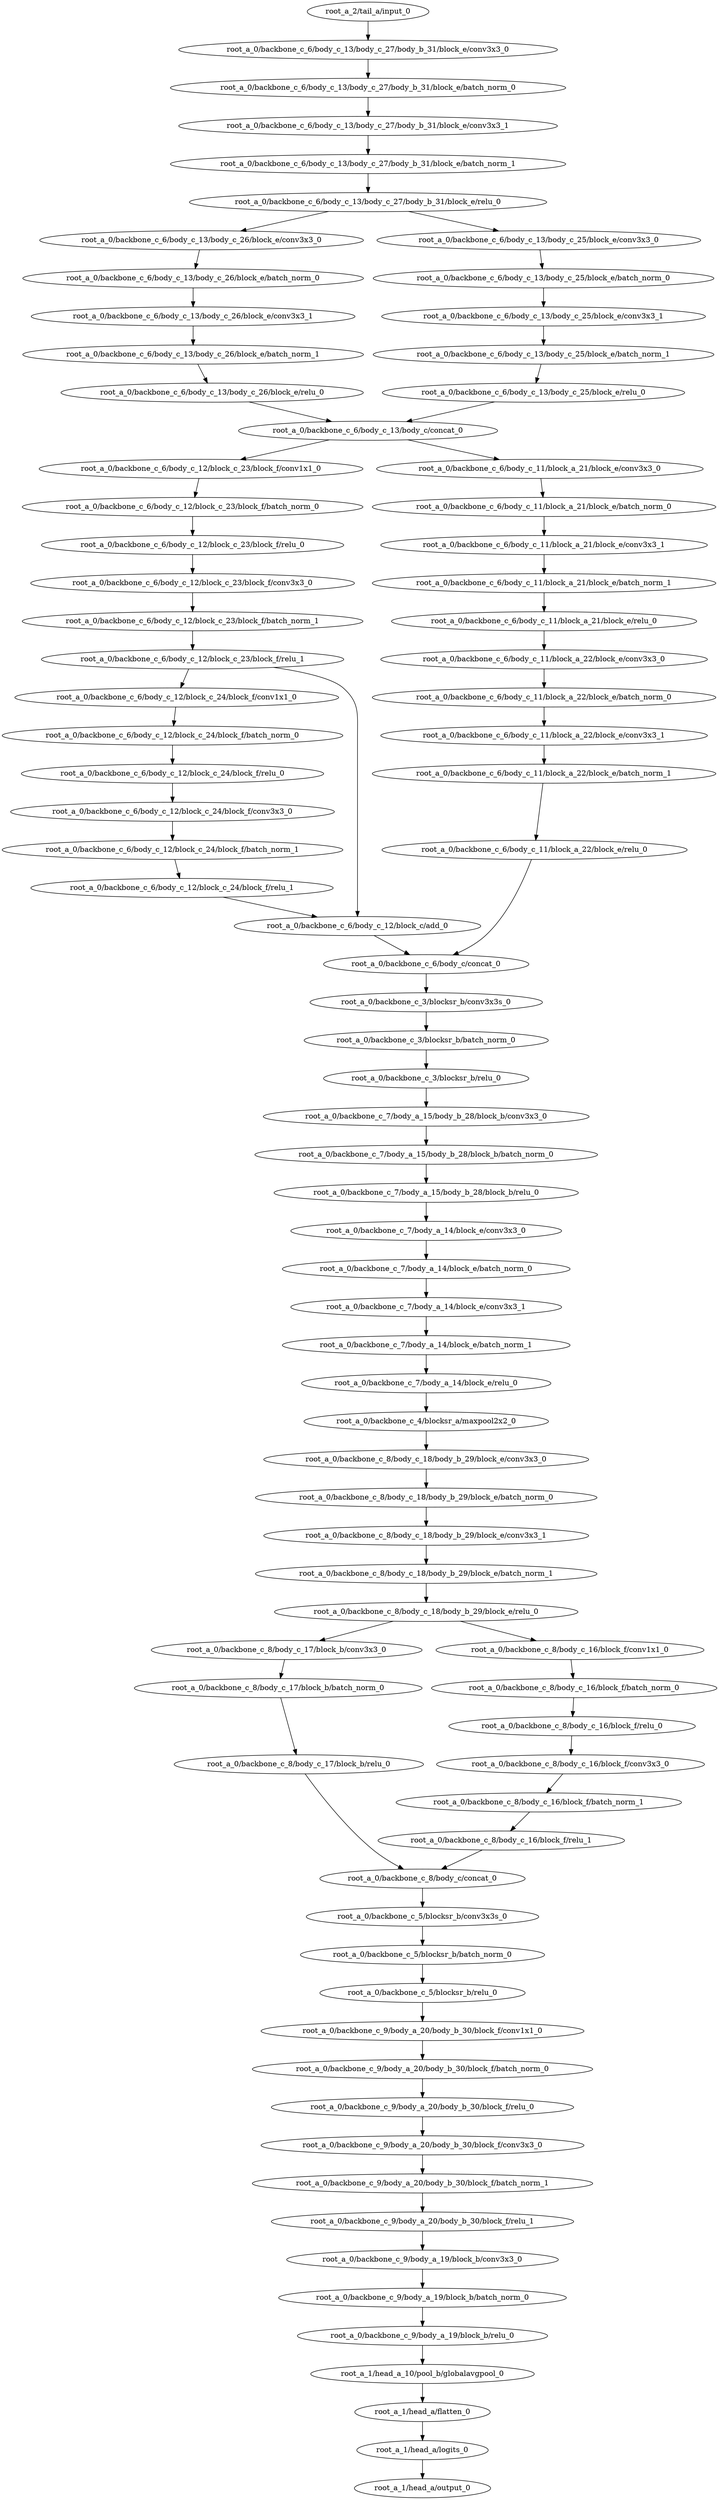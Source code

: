digraph root_a {
	"root_a_2/tail_a/input_0"
	"root_a_0/backbone_c_6/body_c_13/body_c_27/body_b_31/block_e/conv3x3_0"
	"root_a_0/backbone_c_6/body_c_13/body_c_27/body_b_31/block_e/batch_norm_0"
	"root_a_0/backbone_c_6/body_c_13/body_c_27/body_b_31/block_e/conv3x3_1"
	"root_a_0/backbone_c_6/body_c_13/body_c_27/body_b_31/block_e/batch_norm_1"
	"root_a_0/backbone_c_6/body_c_13/body_c_27/body_b_31/block_e/relu_0"
	"root_a_0/backbone_c_6/body_c_13/body_c_26/block_e/conv3x3_0"
	"root_a_0/backbone_c_6/body_c_13/body_c_26/block_e/batch_norm_0"
	"root_a_0/backbone_c_6/body_c_13/body_c_26/block_e/conv3x3_1"
	"root_a_0/backbone_c_6/body_c_13/body_c_26/block_e/batch_norm_1"
	"root_a_0/backbone_c_6/body_c_13/body_c_26/block_e/relu_0"
	"root_a_0/backbone_c_6/body_c_13/body_c_25/block_e/conv3x3_0"
	"root_a_0/backbone_c_6/body_c_13/body_c_25/block_e/batch_norm_0"
	"root_a_0/backbone_c_6/body_c_13/body_c_25/block_e/conv3x3_1"
	"root_a_0/backbone_c_6/body_c_13/body_c_25/block_e/batch_norm_1"
	"root_a_0/backbone_c_6/body_c_13/body_c_25/block_e/relu_0"
	"root_a_0/backbone_c_6/body_c_13/body_c/concat_0"
	"root_a_0/backbone_c_6/body_c_12/block_c_23/block_f/conv1x1_0"
	"root_a_0/backbone_c_6/body_c_12/block_c_23/block_f/batch_norm_0"
	"root_a_0/backbone_c_6/body_c_12/block_c_23/block_f/relu_0"
	"root_a_0/backbone_c_6/body_c_12/block_c_23/block_f/conv3x3_0"
	"root_a_0/backbone_c_6/body_c_12/block_c_23/block_f/batch_norm_1"
	"root_a_0/backbone_c_6/body_c_12/block_c_23/block_f/relu_1"
	"root_a_0/backbone_c_6/body_c_12/block_c_24/block_f/conv1x1_0"
	"root_a_0/backbone_c_6/body_c_12/block_c_24/block_f/batch_norm_0"
	"root_a_0/backbone_c_6/body_c_12/block_c_24/block_f/relu_0"
	"root_a_0/backbone_c_6/body_c_12/block_c_24/block_f/conv3x3_0"
	"root_a_0/backbone_c_6/body_c_12/block_c_24/block_f/batch_norm_1"
	"root_a_0/backbone_c_6/body_c_12/block_c_24/block_f/relu_1"
	"root_a_0/backbone_c_6/body_c_12/block_c/add_0"
	"root_a_0/backbone_c_6/body_c_11/block_a_21/block_e/conv3x3_0"
	"root_a_0/backbone_c_6/body_c_11/block_a_21/block_e/batch_norm_0"
	"root_a_0/backbone_c_6/body_c_11/block_a_21/block_e/conv3x3_1"
	"root_a_0/backbone_c_6/body_c_11/block_a_21/block_e/batch_norm_1"
	"root_a_0/backbone_c_6/body_c_11/block_a_21/block_e/relu_0"
	"root_a_0/backbone_c_6/body_c_11/block_a_22/block_e/conv3x3_0"
	"root_a_0/backbone_c_6/body_c_11/block_a_22/block_e/batch_norm_0"
	"root_a_0/backbone_c_6/body_c_11/block_a_22/block_e/conv3x3_1"
	"root_a_0/backbone_c_6/body_c_11/block_a_22/block_e/batch_norm_1"
	"root_a_0/backbone_c_6/body_c_11/block_a_22/block_e/relu_0"
	"root_a_0/backbone_c_6/body_c/concat_0"
	"root_a_0/backbone_c_3/blocksr_b/conv3x3s_0"
	"root_a_0/backbone_c_3/blocksr_b/batch_norm_0"
	"root_a_0/backbone_c_3/blocksr_b/relu_0"
	"root_a_0/backbone_c_7/body_a_15/body_b_28/block_b/conv3x3_0"
	"root_a_0/backbone_c_7/body_a_15/body_b_28/block_b/batch_norm_0"
	"root_a_0/backbone_c_7/body_a_15/body_b_28/block_b/relu_0"
	"root_a_0/backbone_c_7/body_a_14/block_e/conv3x3_0"
	"root_a_0/backbone_c_7/body_a_14/block_e/batch_norm_0"
	"root_a_0/backbone_c_7/body_a_14/block_e/conv3x3_1"
	"root_a_0/backbone_c_7/body_a_14/block_e/batch_norm_1"
	"root_a_0/backbone_c_7/body_a_14/block_e/relu_0"
	"root_a_0/backbone_c_4/blocksr_a/maxpool2x2_0"
	"root_a_0/backbone_c_8/body_c_18/body_b_29/block_e/conv3x3_0"
	"root_a_0/backbone_c_8/body_c_18/body_b_29/block_e/batch_norm_0"
	"root_a_0/backbone_c_8/body_c_18/body_b_29/block_e/conv3x3_1"
	"root_a_0/backbone_c_8/body_c_18/body_b_29/block_e/batch_norm_1"
	"root_a_0/backbone_c_8/body_c_18/body_b_29/block_e/relu_0"
	"root_a_0/backbone_c_8/body_c_17/block_b/conv3x3_0"
	"root_a_0/backbone_c_8/body_c_17/block_b/batch_norm_0"
	"root_a_0/backbone_c_8/body_c_17/block_b/relu_0"
	"root_a_0/backbone_c_8/body_c_16/block_f/conv1x1_0"
	"root_a_0/backbone_c_8/body_c_16/block_f/batch_norm_0"
	"root_a_0/backbone_c_8/body_c_16/block_f/relu_0"
	"root_a_0/backbone_c_8/body_c_16/block_f/conv3x3_0"
	"root_a_0/backbone_c_8/body_c_16/block_f/batch_norm_1"
	"root_a_0/backbone_c_8/body_c_16/block_f/relu_1"
	"root_a_0/backbone_c_8/body_c/concat_0"
	"root_a_0/backbone_c_5/blocksr_b/conv3x3s_0"
	"root_a_0/backbone_c_5/blocksr_b/batch_norm_0"
	"root_a_0/backbone_c_5/blocksr_b/relu_0"
	"root_a_0/backbone_c_9/body_a_20/body_b_30/block_f/conv1x1_0"
	"root_a_0/backbone_c_9/body_a_20/body_b_30/block_f/batch_norm_0"
	"root_a_0/backbone_c_9/body_a_20/body_b_30/block_f/relu_0"
	"root_a_0/backbone_c_9/body_a_20/body_b_30/block_f/conv3x3_0"
	"root_a_0/backbone_c_9/body_a_20/body_b_30/block_f/batch_norm_1"
	"root_a_0/backbone_c_9/body_a_20/body_b_30/block_f/relu_1"
	"root_a_0/backbone_c_9/body_a_19/block_b/conv3x3_0"
	"root_a_0/backbone_c_9/body_a_19/block_b/batch_norm_0"
	"root_a_0/backbone_c_9/body_a_19/block_b/relu_0"
	"root_a_1/head_a_10/pool_b/globalavgpool_0"
	"root_a_1/head_a/flatten_0"
	"root_a_1/head_a/logits_0"
	"root_a_1/head_a/output_0"

	"root_a_2/tail_a/input_0" -> "root_a_0/backbone_c_6/body_c_13/body_c_27/body_b_31/block_e/conv3x3_0"
	"root_a_0/backbone_c_6/body_c_13/body_c_27/body_b_31/block_e/conv3x3_0" -> "root_a_0/backbone_c_6/body_c_13/body_c_27/body_b_31/block_e/batch_norm_0"
	"root_a_0/backbone_c_6/body_c_13/body_c_27/body_b_31/block_e/batch_norm_0" -> "root_a_0/backbone_c_6/body_c_13/body_c_27/body_b_31/block_e/conv3x3_1"
	"root_a_0/backbone_c_6/body_c_13/body_c_27/body_b_31/block_e/conv3x3_1" -> "root_a_0/backbone_c_6/body_c_13/body_c_27/body_b_31/block_e/batch_norm_1"
	"root_a_0/backbone_c_6/body_c_13/body_c_27/body_b_31/block_e/batch_norm_1" -> "root_a_0/backbone_c_6/body_c_13/body_c_27/body_b_31/block_e/relu_0"
	"root_a_0/backbone_c_6/body_c_13/body_c_27/body_b_31/block_e/relu_0" -> "root_a_0/backbone_c_6/body_c_13/body_c_26/block_e/conv3x3_0"
	"root_a_0/backbone_c_6/body_c_13/body_c_26/block_e/conv3x3_0" -> "root_a_0/backbone_c_6/body_c_13/body_c_26/block_e/batch_norm_0"
	"root_a_0/backbone_c_6/body_c_13/body_c_26/block_e/batch_norm_0" -> "root_a_0/backbone_c_6/body_c_13/body_c_26/block_e/conv3x3_1"
	"root_a_0/backbone_c_6/body_c_13/body_c_26/block_e/conv3x3_1" -> "root_a_0/backbone_c_6/body_c_13/body_c_26/block_e/batch_norm_1"
	"root_a_0/backbone_c_6/body_c_13/body_c_26/block_e/batch_norm_1" -> "root_a_0/backbone_c_6/body_c_13/body_c_26/block_e/relu_0"
	"root_a_0/backbone_c_6/body_c_13/body_c_27/body_b_31/block_e/relu_0" -> "root_a_0/backbone_c_6/body_c_13/body_c_25/block_e/conv3x3_0"
	"root_a_0/backbone_c_6/body_c_13/body_c_25/block_e/conv3x3_0" -> "root_a_0/backbone_c_6/body_c_13/body_c_25/block_e/batch_norm_0"
	"root_a_0/backbone_c_6/body_c_13/body_c_25/block_e/batch_norm_0" -> "root_a_0/backbone_c_6/body_c_13/body_c_25/block_e/conv3x3_1"
	"root_a_0/backbone_c_6/body_c_13/body_c_25/block_e/conv3x3_1" -> "root_a_0/backbone_c_6/body_c_13/body_c_25/block_e/batch_norm_1"
	"root_a_0/backbone_c_6/body_c_13/body_c_25/block_e/batch_norm_1" -> "root_a_0/backbone_c_6/body_c_13/body_c_25/block_e/relu_0"
	"root_a_0/backbone_c_6/body_c_13/body_c_26/block_e/relu_0" -> "root_a_0/backbone_c_6/body_c_13/body_c/concat_0"
	"root_a_0/backbone_c_6/body_c_13/body_c_25/block_e/relu_0" -> "root_a_0/backbone_c_6/body_c_13/body_c/concat_0"
	"root_a_0/backbone_c_6/body_c_13/body_c/concat_0" -> "root_a_0/backbone_c_6/body_c_12/block_c_23/block_f/conv1x1_0"
	"root_a_0/backbone_c_6/body_c_12/block_c_23/block_f/conv1x1_0" -> "root_a_0/backbone_c_6/body_c_12/block_c_23/block_f/batch_norm_0"
	"root_a_0/backbone_c_6/body_c_12/block_c_23/block_f/batch_norm_0" -> "root_a_0/backbone_c_6/body_c_12/block_c_23/block_f/relu_0"
	"root_a_0/backbone_c_6/body_c_12/block_c_23/block_f/relu_0" -> "root_a_0/backbone_c_6/body_c_12/block_c_23/block_f/conv3x3_0"
	"root_a_0/backbone_c_6/body_c_12/block_c_23/block_f/conv3x3_0" -> "root_a_0/backbone_c_6/body_c_12/block_c_23/block_f/batch_norm_1"
	"root_a_0/backbone_c_6/body_c_12/block_c_23/block_f/batch_norm_1" -> "root_a_0/backbone_c_6/body_c_12/block_c_23/block_f/relu_1"
	"root_a_0/backbone_c_6/body_c_12/block_c_23/block_f/relu_1" -> "root_a_0/backbone_c_6/body_c_12/block_c_24/block_f/conv1x1_0"
	"root_a_0/backbone_c_6/body_c_12/block_c_24/block_f/conv1x1_0" -> "root_a_0/backbone_c_6/body_c_12/block_c_24/block_f/batch_norm_0"
	"root_a_0/backbone_c_6/body_c_12/block_c_24/block_f/batch_norm_0" -> "root_a_0/backbone_c_6/body_c_12/block_c_24/block_f/relu_0"
	"root_a_0/backbone_c_6/body_c_12/block_c_24/block_f/relu_0" -> "root_a_0/backbone_c_6/body_c_12/block_c_24/block_f/conv3x3_0"
	"root_a_0/backbone_c_6/body_c_12/block_c_24/block_f/conv3x3_0" -> "root_a_0/backbone_c_6/body_c_12/block_c_24/block_f/batch_norm_1"
	"root_a_0/backbone_c_6/body_c_12/block_c_24/block_f/batch_norm_1" -> "root_a_0/backbone_c_6/body_c_12/block_c_24/block_f/relu_1"
	"root_a_0/backbone_c_6/body_c_12/block_c_24/block_f/relu_1" -> "root_a_0/backbone_c_6/body_c_12/block_c/add_0"
	"root_a_0/backbone_c_6/body_c_12/block_c_23/block_f/relu_1" -> "root_a_0/backbone_c_6/body_c_12/block_c/add_0"
	"root_a_0/backbone_c_6/body_c_13/body_c/concat_0" -> "root_a_0/backbone_c_6/body_c_11/block_a_21/block_e/conv3x3_0"
	"root_a_0/backbone_c_6/body_c_11/block_a_21/block_e/conv3x3_0" -> "root_a_0/backbone_c_6/body_c_11/block_a_21/block_e/batch_norm_0"
	"root_a_0/backbone_c_6/body_c_11/block_a_21/block_e/batch_norm_0" -> "root_a_0/backbone_c_6/body_c_11/block_a_21/block_e/conv3x3_1"
	"root_a_0/backbone_c_6/body_c_11/block_a_21/block_e/conv3x3_1" -> "root_a_0/backbone_c_6/body_c_11/block_a_21/block_e/batch_norm_1"
	"root_a_0/backbone_c_6/body_c_11/block_a_21/block_e/batch_norm_1" -> "root_a_0/backbone_c_6/body_c_11/block_a_21/block_e/relu_0"
	"root_a_0/backbone_c_6/body_c_11/block_a_21/block_e/relu_0" -> "root_a_0/backbone_c_6/body_c_11/block_a_22/block_e/conv3x3_0"
	"root_a_0/backbone_c_6/body_c_11/block_a_22/block_e/conv3x3_0" -> "root_a_0/backbone_c_6/body_c_11/block_a_22/block_e/batch_norm_0"
	"root_a_0/backbone_c_6/body_c_11/block_a_22/block_e/batch_norm_0" -> "root_a_0/backbone_c_6/body_c_11/block_a_22/block_e/conv3x3_1"
	"root_a_0/backbone_c_6/body_c_11/block_a_22/block_e/conv3x3_1" -> "root_a_0/backbone_c_6/body_c_11/block_a_22/block_e/batch_norm_1"
	"root_a_0/backbone_c_6/body_c_11/block_a_22/block_e/batch_norm_1" -> "root_a_0/backbone_c_6/body_c_11/block_a_22/block_e/relu_0"
	"root_a_0/backbone_c_6/body_c_12/block_c/add_0" -> "root_a_0/backbone_c_6/body_c/concat_0"
	"root_a_0/backbone_c_6/body_c_11/block_a_22/block_e/relu_0" -> "root_a_0/backbone_c_6/body_c/concat_0"
	"root_a_0/backbone_c_6/body_c/concat_0" -> "root_a_0/backbone_c_3/blocksr_b/conv3x3s_0"
	"root_a_0/backbone_c_3/blocksr_b/conv3x3s_0" -> "root_a_0/backbone_c_3/blocksr_b/batch_norm_0"
	"root_a_0/backbone_c_3/blocksr_b/batch_norm_0" -> "root_a_0/backbone_c_3/blocksr_b/relu_0"
	"root_a_0/backbone_c_3/blocksr_b/relu_0" -> "root_a_0/backbone_c_7/body_a_15/body_b_28/block_b/conv3x3_0"
	"root_a_0/backbone_c_7/body_a_15/body_b_28/block_b/conv3x3_0" -> "root_a_0/backbone_c_7/body_a_15/body_b_28/block_b/batch_norm_0"
	"root_a_0/backbone_c_7/body_a_15/body_b_28/block_b/batch_norm_0" -> "root_a_0/backbone_c_7/body_a_15/body_b_28/block_b/relu_0"
	"root_a_0/backbone_c_7/body_a_15/body_b_28/block_b/relu_0" -> "root_a_0/backbone_c_7/body_a_14/block_e/conv3x3_0"
	"root_a_0/backbone_c_7/body_a_14/block_e/conv3x3_0" -> "root_a_0/backbone_c_7/body_a_14/block_e/batch_norm_0"
	"root_a_0/backbone_c_7/body_a_14/block_e/batch_norm_0" -> "root_a_0/backbone_c_7/body_a_14/block_e/conv3x3_1"
	"root_a_0/backbone_c_7/body_a_14/block_e/conv3x3_1" -> "root_a_0/backbone_c_7/body_a_14/block_e/batch_norm_1"
	"root_a_0/backbone_c_7/body_a_14/block_e/batch_norm_1" -> "root_a_0/backbone_c_7/body_a_14/block_e/relu_0"
	"root_a_0/backbone_c_7/body_a_14/block_e/relu_0" -> "root_a_0/backbone_c_4/blocksr_a/maxpool2x2_0"
	"root_a_0/backbone_c_4/blocksr_a/maxpool2x2_0" -> "root_a_0/backbone_c_8/body_c_18/body_b_29/block_e/conv3x3_0"
	"root_a_0/backbone_c_8/body_c_18/body_b_29/block_e/conv3x3_0" -> "root_a_0/backbone_c_8/body_c_18/body_b_29/block_e/batch_norm_0"
	"root_a_0/backbone_c_8/body_c_18/body_b_29/block_e/batch_norm_0" -> "root_a_0/backbone_c_8/body_c_18/body_b_29/block_e/conv3x3_1"
	"root_a_0/backbone_c_8/body_c_18/body_b_29/block_e/conv3x3_1" -> "root_a_0/backbone_c_8/body_c_18/body_b_29/block_e/batch_norm_1"
	"root_a_0/backbone_c_8/body_c_18/body_b_29/block_e/batch_norm_1" -> "root_a_0/backbone_c_8/body_c_18/body_b_29/block_e/relu_0"
	"root_a_0/backbone_c_8/body_c_18/body_b_29/block_e/relu_0" -> "root_a_0/backbone_c_8/body_c_17/block_b/conv3x3_0"
	"root_a_0/backbone_c_8/body_c_17/block_b/conv3x3_0" -> "root_a_0/backbone_c_8/body_c_17/block_b/batch_norm_0"
	"root_a_0/backbone_c_8/body_c_17/block_b/batch_norm_0" -> "root_a_0/backbone_c_8/body_c_17/block_b/relu_0"
	"root_a_0/backbone_c_8/body_c_18/body_b_29/block_e/relu_0" -> "root_a_0/backbone_c_8/body_c_16/block_f/conv1x1_0"
	"root_a_0/backbone_c_8/body_c_16/block_f/conv1x1_0" -> "root_a_0/backbone_c_8/body_c_16/block_f/batch_norm_0"
	"root_a_0/backbone_c_8/body_c_16/block_f/batch_norm_0" -> "root_a_0/backbone_c_8/body_c_16/block_f/relu_0"
	"root_a_0/backbone_c_8/body_c_16/block_f/relu_0" -> "root_a_0/backbone_c_8/body_c_16/block_f/conv3x3_0"
	"root_a_0/backbone_c_8/body_c_16/block_f/conv3x3_0" -> "root_a_0/backbone_c_8/body_c_16/block_f/batch_norm_1"
	"root_a_0/backbone_c_8/body_c_16/block_f/batch_norm_1" -> "root_a_0/backbone_c_8/body_c_16/block_f/relu_1"
	"root_a_0/backbone_c_8/body_c_17/block_b/relu_0" -> "root_a_0/backbone_c_8/body_c/concat_0"
	"root_a_0/backbone_c_8/body_c_16/block_f/relu_1" -> "root_a_0/backbone_c_8/body_c/concat_0"
	"root_a_0/backbone_c_8/body_c/concat_0" -> "root_a_0/backbone_c_5/blocksr_b/conv3x3s_0"
	"root_a_0/backbone_c_5/blocksr_b/conv3x3s_0" -> "root_a_0/backbone_c_5/blocksr_b/batch_norm_0"
	"root_a_0/backbone_c_5/blocksr_b/batch_norm_0" -> "root_a_0/backbone_c_5/blocksr_b/relu_0"
	"root_a_0/backbone_c_5/blocksr_b/relu_0" -> "root_a_0/backbone_c_9/body_a_20/body_b_30/block_f/conv1x1_0"
	"root_a_0/backbone_c_9/body_a_20/body_b_30/block_f/conv1x1_0" -> "root_a_0/backbone_c_9/body_a_20/body_b_30/block_f/batch_norm_0"
	"root_a_0/backbone_c_9/body_a_20/body_b_30/block_f/batch_norm_0" -> "root_a_0/backbone_c_9/body_a_20/body_b_30/block_f/relu_0"
	"root_a_0/backbone_c_9/body_a_20/body_b_30/block_f/relu_0" -> "root_a_0/backbone_c_9/body_a_20/body_b_30/block_f/conv3x3_0"
	"root_a_0/backbone_c_9/body_a_20/body_b_30/block_f/conv3x3_0" -> "root_a_0/backbone_c_9/body_a_20/body_b_30/block_f/batch_norm_1"
	"root_a_0/backbone_c_9/body_a_20/body_b_30/block_f/batch_norm_1" -> "root_a_0/backbone_c_9/body_a_20/body_b_30/block_f/relu_1"
	"root_a_0/backbone_c_9/body_a_20/body_b_30/block_f/relu_1" -> "root_a_0/backbone_c_9/body_a_19/block_b/conv3x3_0"
	"root_a_0/backbone_c_9/body_a_19/block_b/conv3x3_0" -> "root_a_0/backbone_c_9/body_a_19/block_b/batch_norm_0"
	"root_a_0/backbone_c_9/body_a_19/block_b/batch_norm_0" -> "root_a_0/backbone_c_9/body_a_19/block_b/relu_0"
	"root_a_0/backbone_c_9/body_a_19/block_b/relu_0" -> "root_a_1/head_a_10/pool_b/globalavgpool_0"
	"root_a_1/head_a_10/pool_b/globalavgpool_0" -> "root_a_1/head_a/flatten_0"
	"root_a_1/head_a/flatten_0" -> "root_a_1/head_a/logits_0"
	"root_a_1/head_a/logits_0" -> "root_a_1/head_a/output_0"

}